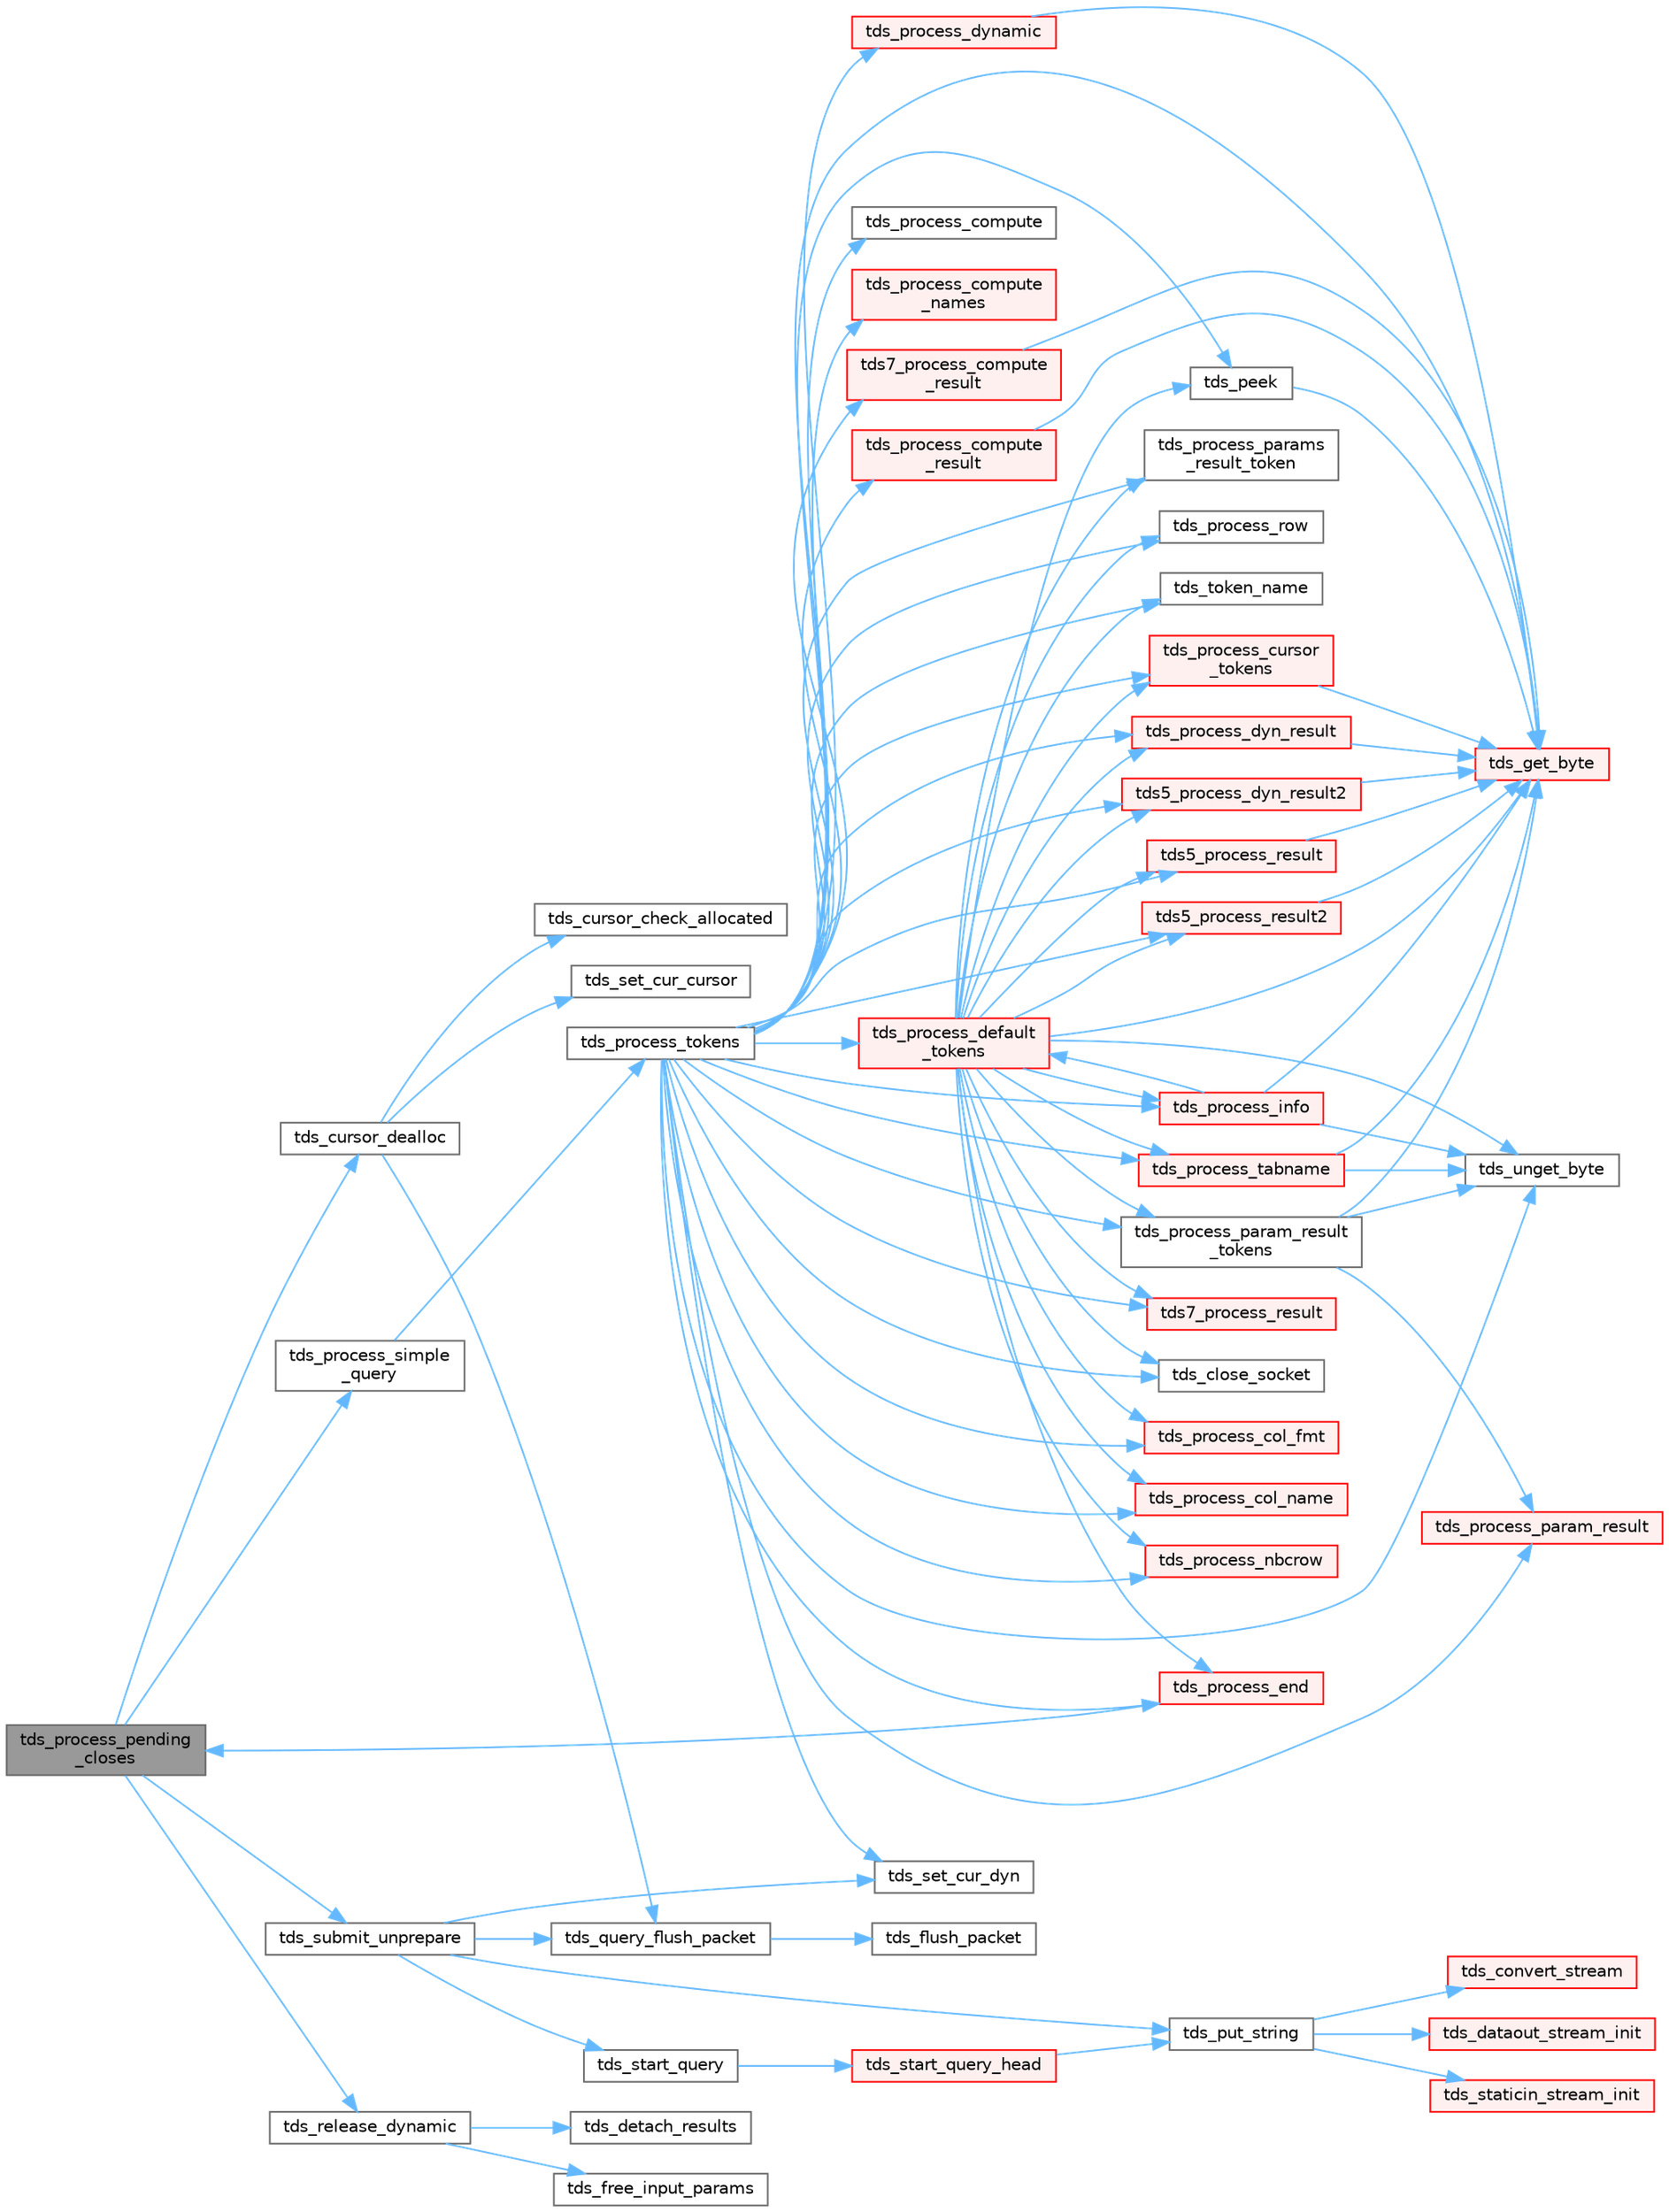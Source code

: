 digraph "tds_process_pending_closes"
{
 // LATEX_PDF_SIZE
  bgcolor="transparent";
  edge [fontname=Helvetica,fontsize=10,labelfontname=Helvetica,labelfontsize=10];
  node [fontname=Helvetica,fontsize=10,shape=box,height=0.2,width=0.4];
  rankdir="LR";
  Node1 [id="Node000001",label="tds_process_pending\l_closes",height=0.2,width=0.4,color="gray40", fillcolor="grey60", style="filled", fontcolor="black",tooltip="Attempt to close all deferred closes (dynamics and cursors)."];
  Node1 -> Node2 [id="edge1_Node000001_Node000002",color="steelblue1",style="solid",tooltip=" "];
  Node2 [id="Node000002",label="tds_cursor_dealloc",height=0.2,width=0.4,color="grey40", fillcolor="white", style="filled",URL="$a00590.html#gab25de0567ac096e8f8e88490eeddf562",tooltip="Send a deallocation request to server."];
  Node2 -> Node3 [id="edge2_Node000002_Node000003",color="steelblue1",style="solid",tooltip=" "];
  Node3 [id="Node000003",label="tds_cursor_check_allocated",height=0.2,width=0.4,color="grey40", fillcolor="white", style="filled",URL="$a00590.html#ga2a64baaf4aa50ef601a49b801dfdaaf6",tooltip="Check if a cursor is allocated into the server."];
  Node2 -> Node4 [id="edge3_Node000002_Node000004",color="steelblue1",style="solid",tooltip=" "];
  Node4 [id="Node000004",label="tds_query_flush_packet",height=0.2,width=0.4,color="grey40", fillcolor="white", style="filled",URL="$a00590.html#gada27f4cfce925240ad33b71b63ca692d",tooltip="Flush query packet."];
  Node4 -> Node5 [id="edge4_Node000004_Node000005",color="steelblue1",style="solid",tooltip=" "];
  Node5 [id="Node000005",label="tds_flush_packet",height=0.2,width=0.4,color="grey40", fillcolor="white", style="filled",URL="$a00591.html#ga5feb53554e8917a81bbbc332163a61fb",tooltip="Flush packet to server."];
  Node2 -> Node6 [id="edge5_Node000002_Node000006",color="steelblue1",style="solid",tooltip=" "];
  Node6 [id="Node000006",label="tds_set_cur_cursor",height=0.2,width=0.4,color="grey40", fillcolor="white", style="filled",URL="$a00590.html#ga34fb1084682cc31fe02a4a7946955a5a",tooltip="Set current cursor."];
  Node1 -> Node7 [id="edge6_Node000001_Node000007",color="steelblue1",style="solid",tooltip=" "];
  Node7 [id="Node000007",label="tds_process_simple\l_query",height=0.2,width=0.4,color="grey40", fillcolor="white", style="filled",URL="$a00592.html#gaeeb1562044786ea17bea361ed83e6946",tooltip="Process results for simple query as \"SET TEXTSIZE\" or \"USE dbname\" If the statement returns results,..."];
  Node7 -> Node8 [id="edge7_Node000007_Node000008",color="steelblue1",style="solid",tooltip=" "];
  Node8 [id="Node000008",label="tds_process_tokens",height=0.2,width=0.4,color="grey40", fillcolor="white", style="filled",URL="$a00592.html#gabfc9de1d1fe718818caf63a4be4035a6",tooltip="process all streams."];
  Node8 -> Node9 [id="edge8_Node000008_Node000009",color="steelblue1",style="solid",tooltip=" "];
  Node9 [id="Node000009",label="tds5_process_dyn_result2",height=0.2,width=0.4,color="red", fillcolor="#FFF0F0", style="filled",URL="$a00592.html#gae688b515631141acfbc41bbb91c8b921",tooltip="Process new TDS 5.0 token for describing output parameters."];
  Node9 -> Node34 [id="edge9_Node000009_Node000034",color="steelblue1",style="solid",tooltip=" "];
  Node34 [id="Node000034",label="tds_get_byte",height=0.2,width=0.4,color="red", fillcolor="#FFF0F0", style="filled",URL="$a00591.html#ga0cb72d3f6943795c39db1fa692be0a58",tooltip="Return a single byte from the input buffer."];
  Node8 -> Node37 [id="edge10_Node000008_Node000037",color="steelblue1",style="solid",tooltip=" "];
  Node37 [id="Node000037",label="tds5_process_result",height=0.2,width=0.4,color="red", fillcolor="#FFF0F0", style="filled",URL="$a00592.html#ga547b2f48659f77a69aa802d861ac827d",tooltip="tds5_process_result() is the TDS 5.0 result set processing routine."];
  Node37 -> Node34 [id="edge11_Node000037_Node000034",color="steelblue1",style="solid",tooltip=" "];
  Node8 -> Node40 [id="edge12_Node000008_Node000040",color="steelblue1",style="solid",tooltip=" "];
  Node40 [id="Node000040",label="tds5_process_result2",height=0.2,width=0.4,color="red", fillcolor="#FFF0F0", style="filled",URL="$a00592.html#gabe2bdd5a41ce067cb31aef18ff81cb1c",tooltip="tds5_process_result2() is the new TDS 5.0 result set processing routine."];
  Node40 -> Node34 [id="edge13_Node000040_Node000034",color="steelblue1",style="solid",tooltip=" "];
  Node8 -> Node44 [id="edge14_Node000008_Node000044",color="steelblue1",style="solid",tooltip=" "];
  Node44 [id="Node000044",label="tds7_process_compute\l_result",height=0.2,width=0.4,color="red", fillcolor="#FFF0F0", style="filled",URL="$a00592.html#ga6728e344caa20aea1def85f58dea138b",tooltip="tds7_process_compute_result() processes compute result sets for TDS 7/8."];
  Node44 -> Node34 [id="edge15_Node000044_Node000034",color="steelblue1",style="solid",tooltip=" "];
  Node8 -> Node48 [id="edge16_Node000008_Node000048",color="steelblue1",style="solid",tooltip=" "];
  Node48 [id="Node000048",label="tds7_process_result",height=0.2,width=0.4,color="red", fillcolor="#FFF0F0", style="filled",URL="$a00592.html#gaca56fc22d65a24a96d1bef310ade73aa",tooltip="tds7_process_result() is the TDS 7.0 result set processing routine."];
  Node8 -> Node23 [id="edge17_Node000008_Node000023",color="steelblue1",style="solid",tooltip=" "];
  Node23 [id="Node000023",label="tds_close_socket",height=0.2,width=0.4,color="grey40", fillcolor="white", style="filled",URL="$a00591.html#ga3e3f76009fce5ceedb2f42bb2c9aed2e",tooltip="Close current socket."];
  Node8 -> Node34 [id="edge18_Node000008_Node000034",color="steelblue1",style="solid",tooltip=" "];
  Node8 -> Node49 [id="edge19_Node000008_Node000049",color="steelblue1",style="solid",tooltip=" "];
  Node49 [id="Node000049",label="tds_peek",height=0.2,width=0.4,color="grey40", fillcolor="white", style="filled",URL="$a00591.html#ga221e98a9c8be96ec6c8547891e1b53af",tooltip="Reads a byte from the TDS stream without removing it."];
  Node49 -> Node34 [id="edge20_Node000049_Node000034",color="steelblue1",style="solid",tooltip=" "];
  Node8 -> Node50 [id="edge21_Node000008_Node000050",color="steelblue1",style="solid",tooltip=" "];
  Node50 [id="Node000050",label="tds_process_col_fmt",height=0.2,width=0.4,color="red", fillcolor="#FFF0F0", style="filled",URL="$a00592.html#ga4e3dd9d3614f5f0433b78b761dd68741",tooltip="tds_process_col_fmt() is the other half of result set processing under TDS 4.2."];
  Node8 -> Node51 [id="edge22_Node000008_Node000051",color="steelblue1",style="solid",tooltip=" "];
  Node51 [id="Node000051",label="tds_process_col_name",height=0.2,width=0.4,color="red", fillcolor="#FFF0F0", style="filled",URL="$a00592.html#ga905d2fa5e1b602817bd16bb0fcf9eadb",tooltip="tds_process_col_name() is one half of the result set under TDS 4.2 it contains all the column names,..."];
  Node8 -> Node55 [id="edge23_Node000008_Node000055",color="steelblue1",style="solid",tooltip=" "];
  Node55 [id="Node000055",label="tds_process_compute",height=0.2,width=0.4,color="grey40", fillcolor="white", style="filled",URL="$a00592.html#ga6fcb37d5addebdc1af9f34ebc59fd7a8",tooltip="tds_process_compute() processes compute rows and places them in the row buffer."];
  Node8 -> Node56 [id="edge24_Node000008_Node000056",color="steelblue1",style="solid",tooltip=" "];
  Node56 [id="Node000056",label="tds_process_compute\l_names",height=0.2,width=0.4,color="red", fillcolor="#FFF0F0", style="filled",URL="$a00592.html#gae5b3e01f3d665f9e377de091f46f1ab9",tooltip="tds_process_compute_names() processes compute result sets."];
  Node8 -> Node57 [id="edge25_Node000008_Node000057",color="steelblue1",style="solid",tooltip=" "];
  Node57 [id="Node000057",label="tds_process_compute\l_result",height=0.2,width=0.4,color="red", fillcolor="#FFF0F0", style="filled",URL="$a00592.html#gae3368ea80d0d8b13791ceb13ee5f19c9",tooltip="tds_process_compute_result() processes compute result sets."];
  Node57 -> Node34 [id="edge26_Node000057_Node000034",color="steelblue1",style="solid",tooltip=" "];
  Node8 -> Node58 [id="edge27_Node000008_Node000058",color="steelblue1",style="solid",tooltip=" "];
  Node58 [id="Node000058",label="tds_process_cursor\l_tokens",height=0.2,width=0.4,color="red", fillcolor="#FFF0F0", style="filled",URL="$a00592.html#ga315d875d90c64d12d61fc9e33b4dee96",tooltip="Reads cursor command results."];
  Node58 -> Node34 [id="edge28_Node000058_Node000034",color="steelblue1",style="solid",tooltip=" "];
  Node8 -> Node59 [id="edge29_Node000008_Node000059",color="steelblue1",style="solid",tooltip=" "];
  Node59 [id="Node000059",label="tds_process_default\l_tokens",height=0.2,width=0.4,color="red", fillcolor="#FFF0F0", style="filled",URL="$a00592.html#ga39453d084f3f780ac4602d4abf2839f7",tooltip="tds_process_default_tokens() is a catch all function that is called to process tokens not known to ot..."];
  Node59 -> Node9 [id="edge30_Node000059_Node000009",color="steelblue1",style="solid",tooltip=" "];
  Node59 -> Node37 [id="edge31_Node000059_Node000037",color="steelblue1",style="solid",tooltip=" "];
  Node59 -> Node40 [id="edge32_Node000059_Node000040",color="steelblue1",style="solid",tooltip=" "];
  Node59 -> Node48 [id="edge33_Node000059_Node000048",color="steelblue1",style="solid",tooltip=" "];
  Node59 -> Node23 [id="edge34_Node000059_Node000023",color="steelblue1",style="solid",tooltip=" "];
  Node59 -> Node34 [id="edge35_Node000059_Node000034",color="steelblue1",style="solid",tooltip=" "];
  Node59 -> Node49 [id="edge36_Node000059_Node000049",color="steelblue1",style="solid",tooltip=" "];
  Node59 -> Node50 [id="edge37_Node000059_Node000050",color="steelblue1",style="solid",tooltip=" "];
  Node59 -> Node51 [id="edge38_Node000059_Node000051",color="steelblue1",style="solid",tooltip=" "];
  Node59 -> Node58 [id="edge39_Node000059_Node000058",color="steelblue1",style="solid",tooltip=" "];
  Node59 -> Node63 [id="edge40_Node000059_Node000063",color="steelblue1",style="solid",tooltip=" "];
  Node63 [id="Node000063",label="tds_process_dyn_result",height=0.2,width=0.4,color="red", fillcolor="#FFF0F0", style="filled",URL="$a00592.html#ga416cf119c1d4a0fca27dc5b50c261358",tooltip="Process results from dynamic."];
  Node63 -> Node34 [id="edge41_Node000063_Node000034",color="steelblue1",style="solid",tooltip=" "];
  Node59 -> Node64 [id="edge42_Node000059_Node000064",color="steelblue1",style="solid",tooltip=" "];
  Node64 [id="Node000064",label="tds_process_end",height=0.2,width=0.4,color="red", fillcolor="#FFF0F0", style="filled",URL="$a00592.html#ga6ee2e7af38af768611b8bf4b79c36f46",tooltip="tds_process_end() processes any of the DONE, DONEPROC, or DONEINPROC tokens."];
  Node64 -> Node1 [id="edge43_Node000064_Node000001",color="steelblue1",style="solid",tooltip=" "];
  Node59 -> Node66 [id="edge44_Node000059_Node000066",color="steelblue1",style="solid",tooltip=" "];
  Node66 [id="Node000066",label="tds_process_info",height=0.2,width=0.4,color="red", fillcolor="#FFF0F0", style="filled",URL="$a00592.html#ga65a2316369529731732f200c190d05d6",tooltip="tds_process_info() is called for INFO, ERR, or EED tokens and is responsible for calling the CLI's me..."];
  Node66 -> Node34 [id="edge45_Node000066_Node000034",color="steelblue1",style="solid",tooltip=" "];
  Node66 -> Node59 [id="edge46_Node000066_Node000059",color="steelblue1",style="solid",tooltip=" "];
  Node66 -> Node67 [id="edge47_Node000066_Node000067",color="steelblue1",style="solid",tooltip=" "];
  Node67 [id="Node000067",label="tds_unget_byte",height=0.2,width=0.4,color="grey40", fillcolor="white", style="filled",URL="$a00591.html#gad70d59fb317d098b0c9fd29dd77131a8",tooltip="Unget will always work as long as you don't call it twice in a row."];
  Node59 -> Node68 [id="edge48_Node000059_Node000068",color="steelblue1",style="solid",tooltip=" "];
  Node68 [id="Node000068",label="tds_process_nbcrow",height=0.2,width=0.4,color="red", fillcolor="#FFF0F0", style="filled",URL="$a00592.html#gaf7264c9eb3aa7a73358a4c65f02d3d3c",tooltip="tds_process_nbcrow() processes rows and places them in the row buffer."];
  Node59 -> Node69 [id="edge49_Node000059_Node000069",color="steelblue1",style="solid",tooltip=" "];
  Node69 [id="Node000069",label="tds_process_param_result\l_tokens",height=0.2,width=0.4,color="grey40", fillcolor="white", style="filled",URL="$a00592.html#ga9fdef8228d29cab7fa9098f07fa73fba",tooltip="Process parameters from networks."];
  Node69 -> Node34 [id="edge50_Node000069_Node000034",color="steelblue1",style="solid",tooltip=" "];
  Node69 -> Node70 [id="edge51_Node000069_Node000070",color="steelblue1",style="solid",tooltip=" "];
  Node70 [id="Node000070",label="tds_process_param_result",height=0.2,width=0.4,color="red", fillcolor="#FFF0F0", style="filled",URL="$a00592.html#gacb3354443bcefe7a500a500a4904cc05",tooltip="process output parameters of a stored procedure."];
  Node69 -> Node67 [id="edge52_Node000069_Node000067",color="steelblue1",style="solid",tooltip=" "];
  Node59 -> Node74 [id="edge53_Node000059_Node000074",color="steelblue1",style="solid",tooltip=" "];
  Node74 [id="Node000074",label="tds_process_params\l_result_token",height=0.2,width=0.4,color="grey40", fillcolor="white", style="filled",URL="$a00592.html#ga7b18c0911a9dc69939577b39eb64725d",tooltip="tds_process_params_result_token() processes params on TDS5."];
  Node59 -> Node75 [id="edge54_Node000059_Node000075",color="steelblue1",style="solid",tooltip=" "];
  Node75 [id="Node000075",label="tds_process_row",height=0.2,width=0.4,color="grey40", fillcolor="white", style="filled",URL="$a00592.html#gaad814dd6e35aee8332035d06dc8b5d65",tooltip="tds_process_row() processes rows and places them in the row buffer."];
  Node59 -> Node76 [id="edge55_Node000059_Node000076",color="steelblue1",style="solid",tooltip=" "];
  Node76 [id="Node000076",label="tds_process_tabname",height=0.2,width=0.4,color="red", fillcolor="#FFF0F0", style="filled",URL="$a00592.html#gaeec59bca9bd0c5388e245f0d19d9c81a",tooltip="Process list of table from network."];
  Node76 -> Node34 [id="edge56_Node000076_Node000034",color="steelblue1",style="solid",tooltip=" "];
  Node76 -> Node67 [id="edge57_Node000076_Node000067",color="steelblue1",style="solid",tooltip=" "];
  Node59 -> Node80 [id="edge58_Node000059_Node000080",color="steelblue1",style="solid",tooltip=" "];
  Node80 [id="Node000080",label="tds_token_name",height=0.2,width=0.4,color="grey40", fillcolor="white", style="filled",URL="$a00592.html#ga7f24a7af985cd320788122e98072b7af",tooltip="Returns string representation for a given token type."];
  Node59 -> Node67 [id="edge59_Node000059_Node000067",color="steelblue1",style="solid",tooltip=" "];
  Node8 -> Node63 [id="edge60_Node000008_Node000063",color="steelblue1",style="solid",tooltip=" "];
  Node8 -> Node81 [id="edge61_Node000008_Node000081",color="steelblue1",style="solid",tooltip=" "];
  Node81 [id="Node000081",label="tds_process_dynamic",height=0.2,width=0.4,color="red", fillcolor="#FFF0F0", style="filled",URL="$a00592.html#ga5cfc0340d8d717e67f60037e029b2142",tooltip="tds_process_dynamic() finds the element of the dyns array for the id"];
  Node81 -> Node34 [id="edge62_Node000081_Node000034",color="steelblue1",style="solid",tooltip=" "];
  Node8 -> Node64 [id="edge63_Node000008_Node000064",color="steelblue1",style="solid",tooltip=" "];
  Node8 -> Node66 [id="edge64_Node000008_Node000066",color="steelblue1",style="solid",tooltip=" "];
  Node8 -> Node68 [id="edge65_Node000008_Node000068",color="steelblue1",style="solid",tooltip=" "];
  Node8 -> Node70 [id="edge66_Node000008_Node000070",color="steelblue1",style="solid",tooltip=" "];
  Node8 -> Node69 [id="edge67_Node000008_Node000069",color="steelblue1",style="solid",tooltip=" "];
  Node8 -> Node74 [id="edge68_Node000008_Node000074",color="steelblue1",style="solid",tooltip=" "];
  Node8 -> Node75 [id="edge69_Node000008_Node000075",color="steelblue1",style="solid",tooltip=" "];
  Node8 -> Node76 [id="edge70_Node000008_Node000076",color="steelblue1",style="solid",tooltip=" "];
  Node8 -> Node83 [id="edge71_Node000008_Node000083",color="steelblue1",style="solid",tooltip=" "];
  Node83 [id="Node000083",label="tds_set_cur_dyn",height=0.2,width=0.4,color="grey40", fillcolor="white", style="filled",URL="$a00590.html#gae8b7db85af16701fc0604eb117cbd4e4",tooltip="Set current dynamic."];
  Node8 -> Node80 [id="edge72_Node000008_Node000080",color="steelblue1",style="solid",tooltip=" "];
  Node8 -> Node67 [id="edge73_Node000008_Node000067",color="steelblue1",style="solid",tooltip=" "];
  Node1 -> Node84 [id="edge74_Node000001_Node000084",color="steelblue1",style="solid",tooltip=" "];
  Node84 [id="Node000084",label="tds_release_dynamic",height=0.2,width=0.4,color="grey40", fillcolor="white", style="filled",URL="$a00589.html#gabf2fdb0def5388508602ee7dd2f49506",tooltip="Frees dynamic statement."];
  Node84 -> Node85 [id="edge75_Node000084_Node000085",color="steelblue1",style="solid",tooltip=" "];
  Node85 [id="Node000085",label="tds_detach_results",height=0.2,width=0.4,color="grey40", fillcolor="white", style="filled",URL="$a00589.html#ga1d60bf443e274797b1d1a9e7418ab962",tooltip="Detach result info from it current socket."];
  Node84 -> Node86 [id="edge76_Node000084_Node000086",color="steelblue1",style="solid",tooltip=" "];
  Node86 [id="Node000086",label="tds_free_input_params",height=0.2,width=0.4,color="grey40", fillcolor="white", style="filled",URL="$a00589.html#gabdc5fee73b22345c02ab894e49ad7f95",tooltip="Frees all allocated input parameters of a dynamic statement."];
  Node1 -> Node87 [id="edge77_Node000001_Node000087",color="steelblue1",style="solid",tooltip=" "];
  Node87 [id="Node000087",label="tds_submit_unprepare",height=0.2,width=0.4,color="grey40", fillcolor="white", style="filled",URL="$a00590.html#gaf573d8d4d2660c8c27770573fca05ff5",tooltip="Send a unprepare request for a prepared query."];
  Node87 -> Node88 [id="edge78_Node000087_Node000088",color="steelblue1",style="solid",tooltip=" "];
  Node88 [id="Node000088",label="tds_put_string",height=0.2,width=0.4,color="grey40", fillcolor="white", style="filled",URL="$a00591.html#ga1fcaf8d488cc1390f106ce3ad0bf37b4",tooltip="Output a string to wire automatic translate string to unicode if needed."];
  Node88 -> Node27 [id="edge79_Node000088_Node000027",color="steelblue1",style="solid",tooltip=" "];
  Node27 [id="Node000027",label="tds_convert_stream",height=0.2,width=0.4,color="red", fillcolor="#FFF0F0", style="filled",URL="$a01479.html#a9d8eb43a81ff58ab423dce0ce95b9564",tooltip="Reads and writes from a stream converting characters."];
  Node88 -> Node89 [id="edge80_Node000088_Node000089",color="steelblue1",style="solid",tooltip=" "];
  Node89 [id="Node000089",label="tds_dataout_stream_init",height=0.2,width=0.4,color="red", fillcolor="#FFF0F0", style="filled",URL="$a01479.html#aa038a9125979f8f0915dbd53cbf27e5a",tooltip="Initialize a data output stream."];
  Node88 -> Node91 [id="edge81_Node000088_Node000091",color="steelblue1",style="solid",tooltip=" "];
  Node91 [id="Node000091",label="tds_staticin_stream_init",height=0.2,width=0.4,color="red", fillcolor="#FFF0F0", style="filled",URL="$a01479.html#aa9e1e45f0305622dd6aed9f8fe158581",tooltip="Initialize an input stream for read from a static allocated buffer."];
  Node87 -> Node4 [id="edge82_Node000087_Node000004",color="steelblue1",style="solid",tooltip=" "];
  Node87 -> Node83 [id="edge83_Node000087_Node000083",color="steelblue1",style="solid",tooltip=" "];
  Node87 -> Node93 [id="edge84_Node000087_Node000093",color="steelblue1",style="solid",tooltip=" "];
  Node93 [id="Node000093",label="tds_start_query",height=0.2,width=0.4,color="grey40", fillcolor="white", style="filled",URL="$a00590.html#ga0da385231bfa3dc49377e1fb2bea2c07",tooltip="Start query packet of a given type."];
  Node93 -> Node94 [id="edge85_Node000093_Node000094",color="steelblue1",style="solid",tooltip=" "];
  Node94 [id="Node000094",label="tds_start_query_head",height=0.2,width=0.4,color="red", fillcolor="#FFF0F0", style="filled",URL="$a00590.html#ga9ad2e6defce530a8778791cce0166ccd",tooltip="Start query packet of a given type."];
  Node94 -> Node88 [id="edge86_Node000094_Node000088",color="steelblue1",style="solid",tooltip=" "];
}
